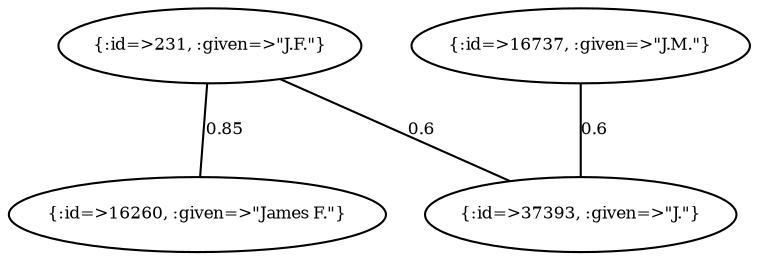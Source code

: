 graph Collector__WeightedGraph {
    "{:id=>231, :given=>\"J.F.\"}" [
        fontsize = 8,
        label = "{:id=>231, :given=>\"J.F.\"}"
    ]

    "{:id=>16260, :given=>\"James F.\"}" [
        fontsize = 8,
        label = "{:id=>16260, :given=>\"James F.\"}"
    ]

    "{:id=>16737, :given=>\"J.M.\"}" [
        fontsize = 8,
        label = "{:id=>16737, :given=>\"J.M.\"}"
    ]

    "{:id=>37393, :given=>\"J.\"}" [
        fontsize = 8,
        label = "{:id=>37393, :given=>\"J.\"}"
    ]

    "{:id=>231, :given=>\"J.F.\"}" -- "{:id=>16260, :given=>\"James F.\"}" [
        fontsize = 8,
        label = 0.85
    ]

    "{:id=>231, :given=>\"J.F.\"}" -- "{:id=>37393, :given=>\"J.\"}" [
        fontsize = 8,
        label = 0.6
    ]

    "{:id=>16737, :given=>\"J.M.\"}" -- "{:id=>37393, :given=>\"J.\"}" [
        fontsize = 8,
        label = 0.6
    ]
}
